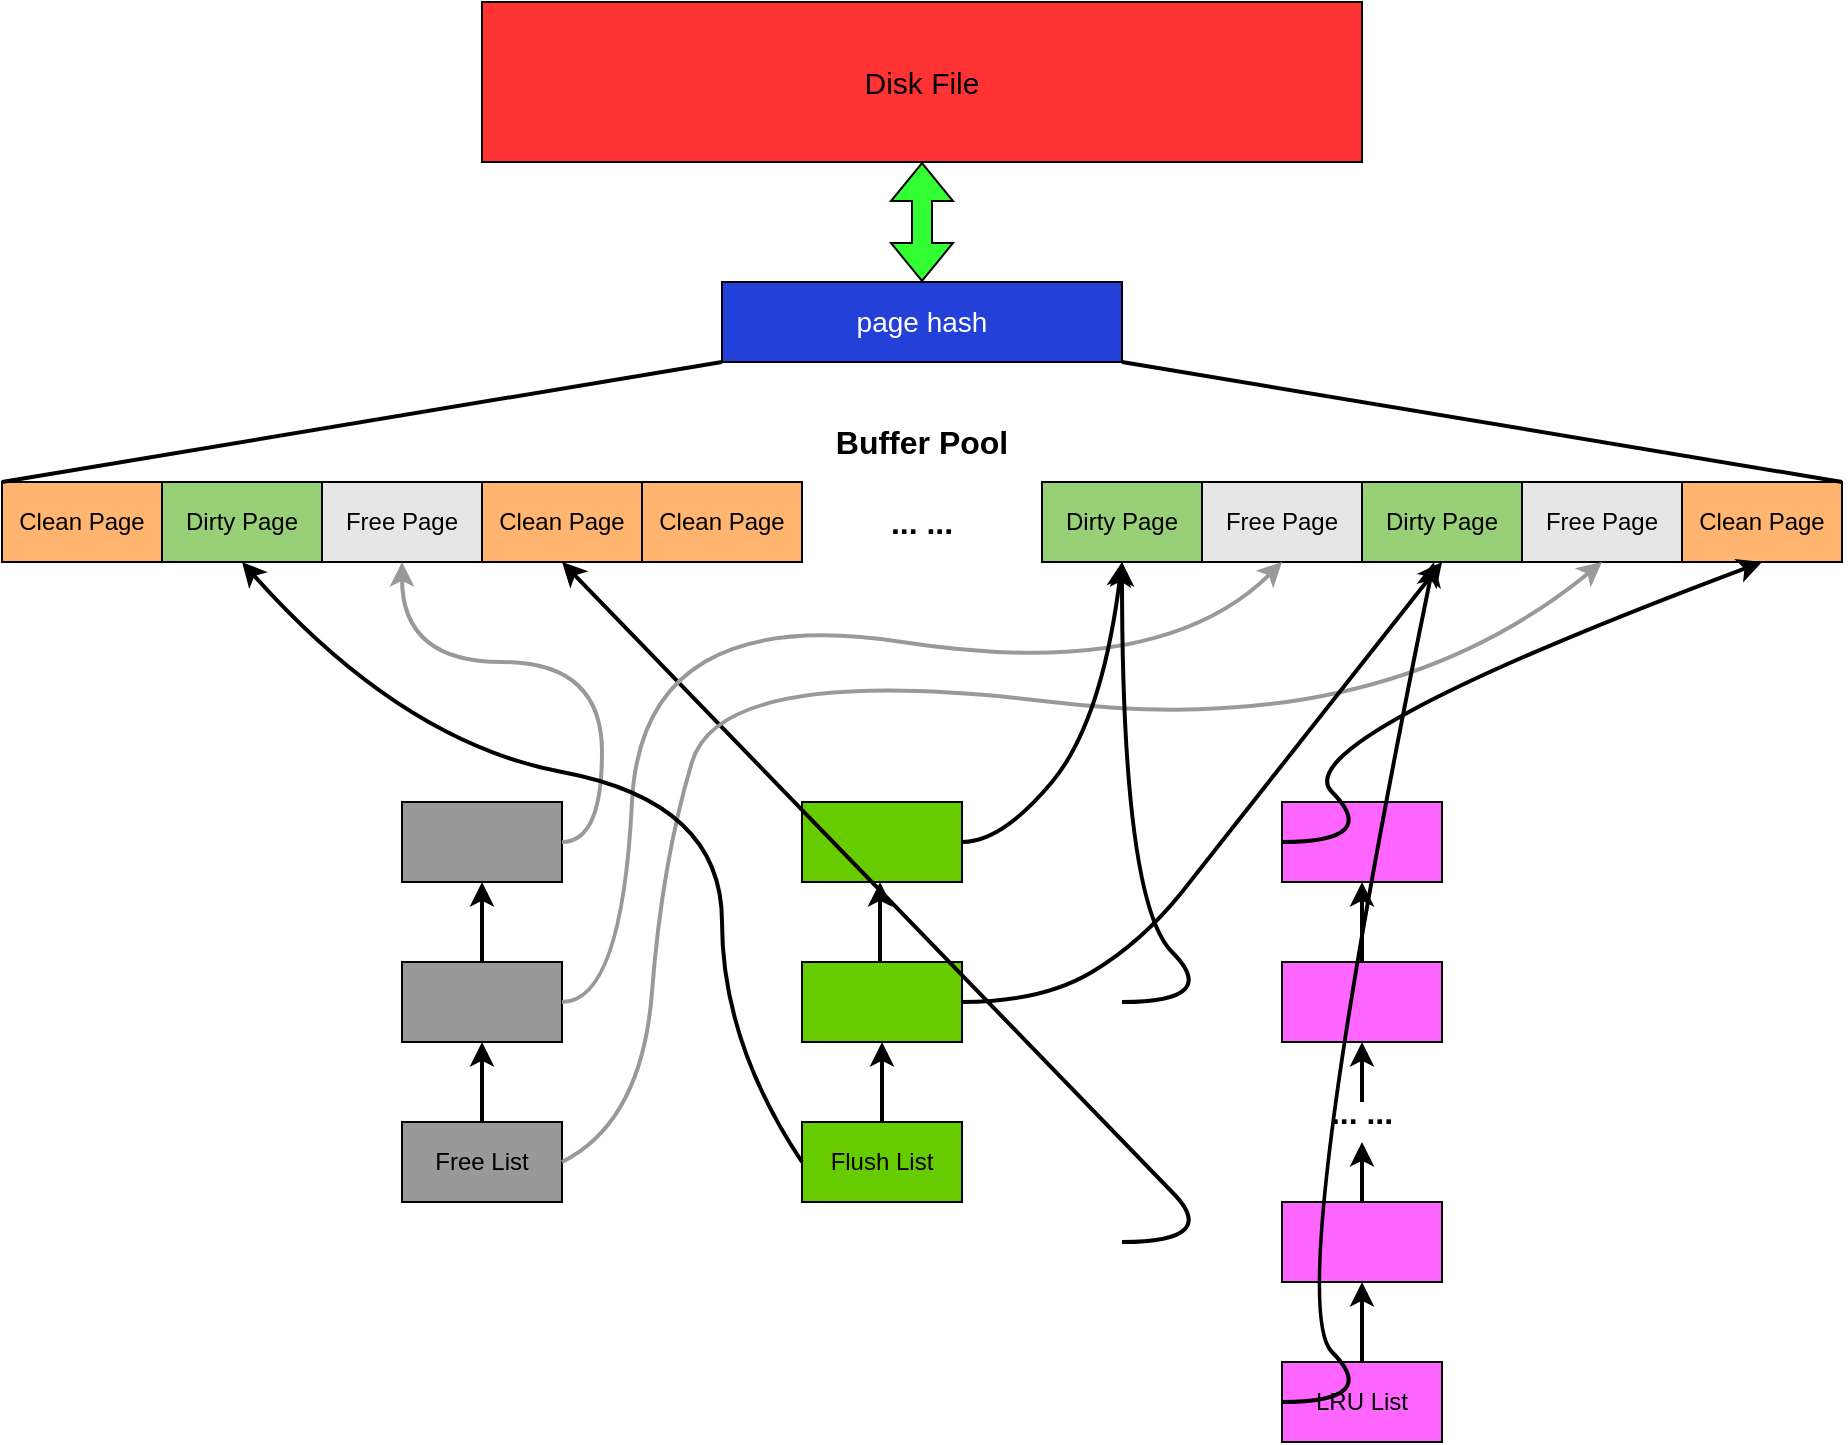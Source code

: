 <mxfile version="15.5.0" type="github">
  <diagram id="9WIEA_USxD3bGntZU9fi" name="innodb-memory-management">
    <mxGraphModel dx="837" dy="550" grid="1" gridSize="10" guides="1" tooltips="1" connect="1" arrows="1" fold="1" page="1" pageScale="1" pageWidth="850" pageHeight="1100" math="0" shadow="0">
      <root>
        <mxCell id="0" />
        <mxCell id="1" parent="0" />
        <mxCell id="D5N4CXHXUzBSK73f73w--1" value="&lt;font style=&quot;font-size: 15px&quot;&gt;Disk File&lt;/font&gt;" style="rounded=0;whiteSpace=wrap;html=1;fillColor=#FF3333;" vertex="1" parent="1">
          <mxGeometry x="320" y="80" width="440" height="80" as="geometry" />
        </mxCell>
        <mxCell id="D5N4CXHXUzBSK73f73w--2" value="Clean Page" style="rounded=0;whiteSpace=wrap;html=1;fillColor=#FFB570;" vertex="1" parent="1">
          <mxGeometry x="80" y="320" width="80" height="40" as="geometry" />
        </mxCell>
        <mxCell id="D5N4CXHXUzBSK73f73w--3" value="&lt;font style=&quot;font-size: 14px&quot; color=&quot;#ffffff&quot;&gt;page hash&lt;/font&gt;" style="rounded=0;whiteSpace=wrap;html=1;fillColor=#2341D9;" vertex="1" parent="1">
          <mxGeometry x="440" y="220" width="200" height="40" as="geometry" />
        </mxCell>
        <mxCell id="D5N4CXHXUzBSK73f73w--4" value="" style="rounded=0;whiteSpace=wrap;html=1;fillColor=#FF66FF;" vertex="1" parent="1">
          <mxGeometry x="720" y="480" width="80" height="40" as="geometry" />
        </mxCell>
        <mxCell id="D5N4CXHXUzBSK73f73w--5" value="" style="rounded=0;whiteSpace=wrap;html=1;fillColor=#999999;" vertex="1" parent="1">
          <mxGeometry x="280" y="480" width="80" height="40" as="geometry" />
        </mxCell>
        <mxCell id="D5N4CXHXUzBSK73f73w--6" value="" style="rounded=0;whiteSpace=wrap;html=1;fillColor=#66CC00;" vertex="1" parent="1">
          <mxGeometry x="480" y="480" width="80" height="40" as="geometry" />
        </mxCell>
        <mxCell id="D5N4CXHXUzBSK73f73w--7" value="Dirty Page" style="rounded=0;whiteSpace=wrap;html=1;fillColor=#97D077;" vertex="1" parent="1">
          <mxGeometry x="160" y="320" width="80" height="40" as="geometry" />
        </mxCell>
        <mxCell id="D5N4CXHXUzBSK73f73w--8" value="Clean Page" style="rounded=0;whiteSpace=wrap;html=1;fillColor=#FFB570;" vertex="1" parent="1">
          <mxGeometry x="400" y="320" width="80" height="40" as="geometry" />
        </mxCell>
        <mxCell id="D5N4CXHXUzBSK73f73w--9" value="Free Page" style="rounded=0;whiteSpace=wrap;html=1;fillColor=#E6E6E6;" vertex="1" parent="1">
          <mxGeometry x="240" y="320" width="80" height="40" as="geometry" />
        </mxCell>
        <mxCell id="D5N4CXHXUzBSK73f73w--10" value="Clean Page" style="rounded=0;whiteSpace=wrap;html=1;fillColor=#FFB570;" vertex="1" parent="1">
          <mxGeometry x="320" y="320" width="80" height="40" as="geometry" />
        </mxCell>
        <mxCell id="D5N4CXHXUzBSK73f73w--11" value="Dirty Page" style="rounded=0;whiteSpace=wrap;html=1;fillColor=#97D077;" vertex="1" parent="1">
          <mxGeometry x="600" y="320" width="80" height="40" as="geometry" />
        </mxCell>
        <mxCell id="D5N4CXHXUzBSK73f73w--12" value="Free Page" style="rounded=0;whiteSpace=wrap;html=1;fillColor=#E6E6E6;" vertex="1" parent="1">
          <mxGeometry x="680" y="320" width="80" height="40" as="geometry" />
        </mxCell>
        <mxCell id="D5N4CXHXUzBSK73f73w--13" value="Clean Page" style="rounded=0;whiteSpace=wrap;html=1;fillColor=#FFB570;" vertex="1" parent="1">
          <mxGeometry x="920" y="320" width="80" height="40" as="geometry" />
        </mxCell>
        <mxCell id="D5N4CXHXUzBSK73f73w--14" value="Dirty Page" style="rounded=0;whiteSpace=wrap;html=1;fillColor=#97D077;" vertex="1" parent="1">
          <mxGeometry x="760" y="320" width="80" height="40" as="geometry" />
        </mxCell>
        <mxCell id="D5N4CXHXUzBSK73f73w--15" value="Free Page" style="rounded=0;whiteSpace=wrap;html=1;fillColor=#E6E6E6;" vertex="1" parent="1">
          <mxGeometry x="840" y="320" width="80" height="40" as="geometry" />
        </mxCell>
        <mxCell id="D5N4CXHXUzBSK73f73w--16" value="" style="shape=flexArrow;endArrow=classic;html=1;rounded=0;fontSize=14;fontColor=#FFFFFF;startArrow=block;entryX=0.5;entryY=1;entryDx=0;entryDy=0;fillColor=#33FF33;" edge="1" parent="1" target="D5N4CXHXUzBSK73f73w--1">
          <mxGeometry width="50" height="50" relative="1" as="geometry">
            <mxPoint x="540" y="220" as="sourcePoint" />
            <mxPoint x="590" y="170" as="targetPoint" />
          </mxGeometry>
        </mxCell>
        <mxCell id="D5N4CXHXUzBSK73f73w--17" value="" style="endArrow=none;html=1;rounded=0;fontSize=14;fontColor=#FFFFFF;strokeColor=#000000;fillColor=#33FF33;entryX=0;entryY=0;entryDx=0;entryDy=0;exitX=0;exitY=1;exitDx=0;exitDy=0;strokeWidth=2;endFill=0;" edge="1" parent="1" source="D5N4CXHXUzBSK73f73w--3" target="D5N4CXHXUzBSK73f73w--2">
          <mxGeometry width="50" height="50" relative="1" as="geometry">
            <mxPoint x="70" y="270" as="sourcePoint" />
            <mxPoint x="120" y="220" as="targetPoint" />
          </mxGeometry>
        </mxCell>
        <mxCell id="D5N4CXHXUzBSK73f73w--18" value="" style="endArrow=none;html=1;rounded=0;fontSize=14;fontColor=#FFFFFF;strokeColor=#000000;fillColor=#33FF33;entryX=1;entryY=0;entryDx=0;entryDy=0;exitX=0;exitY=1;exitDx=0;exitDy=0;strokeWidth=2;endFill=0;" edge="1" parent="1" target="D5N4CXHXUzBSK73f73w--13">
          <mxGeometry width="50" height="50" relative="1" as="geometry">
            <mxPoint x="640" y="260" as="sourcePoint" />
            <mxPoint x="280" y="320" as="targetPoint" />
          </mxGeometry>
        </mxCell>
        <mxCell id="D5N4CXHXUzBSK73f73w--19" value="Free List" style="rounded=0;whiteSpace=wrap;html=1;fillColor=#999999;" vertex="1" parent="1">
          <mxGeometry x="280" y="640" width="80" height="40" as="geometry" />
        </mxCell>
        <mxCell id="D5N4CXHXUzBSK73f73w--20" value="" style="rounded=0;whiteSpace=wrap;html=1;fillColor=#999999;" vertex="1" parent="1">
          <mxGeometry x="280" y="560" width="80" height="40" as="geometry" />
        </mxCell>
        <mxCell id="D5N4CXHXUzBSK73f73w--21" value="" style="endArrow=classic;html=1;rounded=0;fontSize=14;fontColor=#FFFFFF;strokeColor=#000000;strokeWidth=2;fillColor=#33FF33;exitX=0.5;exitY=0;exitDx=0;exitDy=0;entryX=0.5;entryY=1;entryDx=0;entryDy=0;" edge="1" parent="1" source="D5N4CXHXUzBSK73f73w--20" target="D5N4CXHXUzBSK73f73w--5">
          <mxGeometry width="50" height="50" relative="1" as="geometry">
            <mxPoint x="500" y="550" as="sourcePoint" />
            <mxPoint x="550" y="500" as="targetPoint" />
          </mxGeometry>
        </mxCell>
        <mxCell id="D5N4CXHXUzBSK73f73w--22" value="" style="endArrow=classic;html=1;rounded=0;fontSize=14;fontColor=#FFFFFF;strokeColor=#000000;strokeWidth=2;fillColor=#33FF33;exitX=0.5;exitY=0;exitDx=0;exitDy=0;entryX=0.5;entryY=1;entryDx=0;entryDy=0;" edge="1" parent="1">
          <mxGeometry width="50" height="50" relative="1" as="geometry">
            <mxPoint x="320" y="640" as="sourcePoint" />
            <mxPoint x="320" y="600" as="targetPoint" />
          </mxGeometry>
        </mxCell>
        <mxCell id="D5N4CXHXUzBSK73f73w--23" value="Flush List" style="rounded=0;whiteSpace=wrap;html=1;fillColor=#66CC00;" vertex="1" parent="1">
          <mxGeometry x="480" y="640" width="80" height="40" as="geometry" />
        </mxCell>
        <mxCell id="D5N4CXHXUzBSK73f73w--24" value="" style="rounded=0;whiteSpace=wrap;html=1;fillColor=#66CC00;" vertex="1" parent="1">
          <mxGeometry x="480" y="560" width="80" height="40" as="geometry" />
        </mxCell>
        <mxCell id="D5N4CXHXUzBSK73f73w--25" value="" style="endArrow=classic;html=1;rounded=0;fontSize=14;fontColor=#FFFFFF;strokeColor=#000000;strokeWidth=2;fillColor=#33FF33;exitX=0.5;exitY=0;exitDx=0;exitDy=0;entryX=0.5;entryY=1;entryDx=0;entryDy=0;" edge="1" parent="1">
          <mxGeometry width="50" height="50" relative="1" as="geometry">
            <mxPoint x="519" y="560" as="sourcePoint" />
            <mxPoint x="519" y="520" as="targetPoint" />
          </mxGeometry>
        </mxCell>
        <mxCell id="D5N4CXHXUzBSK73f73w--26" value="" style="endArrow=classic;html=1;rounded=0;fontSize=14;fontColor=#FFFFFF;strokeColor=#000000;strokeWidth=2;fillColor=#33FF33;exitX=0.5;exitY=0;exitDx=0;exitDy=0;entryX=0.5;entryY=1;entryDx=0;entryDy=0;" edge="1" parent="1">
          <mxGeometry width="50" height="50" relative="1" as="geometry">
            <mxPoint x="520" y="640" as="sourcePoint" />
            <mxPoint x="520" y="600" as="targetPoint" />
          </mxGeometry>
        </mxCell>
        <mxCell id="D5N4CXHXUzBSK73f73w--27" value="LRU List" style="rounded=0;whiteSpace=wrap;html=1;fillColor=#FF66FF;" vertex="1" parent="1">
          <mxGeometry x="720" y="760" width="80" height="40" as="geometry" />
        </mxCell>
        <mxCell id="D5N4CXHXUzBSK73f73w--28" value="" style="rounded=0;whiteSpace=wrap;html=1;fillColor=#FF66FF;" vertex="1" parent="1">
          <mxGeometry x="720" y="680" width="80" height="40" as="geometry" />
        </mxCell>
        <mxCell id="D5N4CXHXUzBSK73f73w--29" value="" style="rounded=0;whiteSpace=wrap;html=1;fillColor=#FF66FF;" vertex="1" parent="1">
          <mxGeometry x="720" y="560" width="80" height="40" as="geometry" />
        </mxCell>
        <mxCell id="D5N4CXHXUzBSK73f73w--30" value="" style="endArrow=classic;html=1;rounded=0;fontSize=14;fontColor=#FFFFFF;strokeColor=#000000;strokeWidth=2;fillColor=#33FF33;exitX=0.5;exitY=0;exitDx=0;exitDy=0;entryX=0.5;entryY=1;entryDx=0;entryDy=0;" edge="1" parent="1">
          <mxGeometry width="50" height="50" relative="1" as="geometry">
            <mxPoint x="760" y="560" as="sourcePoint" />
            <mxPoint x="760" y="520" as="targetPoint" />
          </mxGeometry>
        </mxCell>
        <mxCell id="D5N4CXHXUzBSK73f73w--31" value="" style="endArrow=classic;html=1;rounded=0;fontSize=14;fontColor=#FFFFFF;strokeColor=#000000;strokeWidth=2;fillColor=#33FF33;entryX=0.5;entryY=1;entryDx=0;entryDy=0;" edge="1" parent="1">
          <mxGeometry width="50" height="50" relative="1" as="geometry">
            <mxPoint x="760" y="630" as="sourcePoint" />
            <mxPoint x="760" y="600" as="targetPoint" />
          </mxGeometry>
        </mxCell>
        <mxCell id="D5N4CXHXUzBSK73f73w--32" value="" style="endArrow=classic;html=1;rounded=0;fontSize=14;fontColor=#FFFFFF;strokeColor=#000000;strokeWidth=2;fillColor=#33FF33;exitX=0.5;exitY=0;exitDx=0;exitDy=0;entryX=0.5;entryY=1;entryDx=0;entryDy=0;" edge="1" parent="1">
          <mxGeometry width="50" height="50" relative="1" as="geometry">
            <mxPoint x="760" y="760" as="sourcePoint" />
            <mxPoint x="760" y="720" as="targetPoint" />
          </mxGeometry>
        </mxCell>
        <mxCell id="D5N4CXHXUzBSK73f73w--33" value="" style="curved=1;endArrow=classic;html=1;rounded=0;fontSize=14;fontColor=#FFFFFF;strokeColor=#000000;strokeWidth=2;fillColor=#33FF33;entryX=0.5;entryY=1;entryDx=0;entryDy=0;" edge="1" parent="1" target="D5N4CXHXUzBSK73f73w--10">
          <mxGeometry width="50" height="50" relative="1" as="geometry">
            <mxPoint x="640" y="700" as="sourcePoint" />
            <mxPoint x="690" y="650" as="targetPoint" />
            <Array as="points">
              <mxPoint x="690" y="700" />
              <mxPoint x="640" y="650" />
            </Array>
          </mxGeometry>
        </mxCell>
        <mxCell id="D5N4CXHXUzBSK73f73w--34" value="" style="endArrow=classic;html=1;rounded=0;fontSize=14;fontColor=#FFFFFF;strokeColor=#999999;strokeWidth=2;fillColor=#33FF33;entryX=0.5;entryY=1;entryDx=0;entryDy=0;edgeStyle=orthogonalEdgeStyle;elbow=vertical;curved=1;" edge="1" parent="1" target="D5N4CXHXUzBSK73f73w--9">
          <mxGeometry width="50" height="50" relative="1" as="geometry">
            <mxPoint x="360" y="500" as="sourcePoint" />
            <mxPoint x="410" y="450" as="targetPoint" />
            <Array as="points">
              <mxPoint x="380" y="500" />
              <mxPoint x="380" y="410" />
              <mxPoint x="280" y="410" />
            </Array>
          </mxGeometry>
        </mxCell>
        <mxCell id="D5N4CXHXUzBSK73f73w--35" value="" style="curved=1;endArrow=classic;html=1;rounded=0;fontSize=14;fontColor=#FFFFFF;strokeColor=#999999;strokeWidth=2;fillColor=#33FF33;entryX=0.5;entryY=1;entryDx=0;entryDy=0;" edge="1" parent="1" target="D5N4CXHXUzBSK73f73w--15">
          <mxGeometry width="50" height="50" relative="1" as="geometry">
            <mxPoint x="360" y="660" as="sourcePoint" />
            <mxPoint x="410" y="610" as="targetPoint" />
            <Array as="points">
              <mxPoint x="400" y="640" />
              <mxPoint x="410" y="510" />
              <mxPoint x="440" y="410" />
              <mxPoint x="770" y="450" />
            </Array>
          </mxGeometry>
        </mxCell>
        <mxCell id="D5N4CXHXUzBSK73f73w--36" value="" style="curved=1;endArrow=classic;html=1;rounded=0;fontSize=14;fontColor=#FFFFFF;strokeColor=#999999;strokeWidth=2;fillColor=#33FF33;entryX=0.5;entryY=1;entryDx=0;entryDy=0;" edge="1" parent="1" target="D5N4CXHXUzBSK73f73w--12">
          <mxGeometry width="50" height="50" relative="1" as="geometry">
            <mxPoint x="360" y="580" as="sourcePoint" />
            <mxPoint x="410" y="530" as="targetPoint" />
            <Array as="points">
              <mxPoint x="390" y="580" />
              <mxPoint x="400" y="380" />
              <mxPoint x="660" y="420" />
            </Array>
          </mxGeometry>
        </mxCell>
        <mxCell id="D5N4CXHXUzBSK73f73w--37" value="" style="curved=1;endArrow=classic;html=1;rounded=0;fontSize=14;fontColor=#FFFFFF;strokeColor=#000000;strokeWidth=2;fillColor=#33FF33;entryX=0.5;entryY=1;entryDx=0;entryDy=0;exitX=0;exitY=0.5;exitDx=0;exitDy=0;" edge="1" parent="1" source="D5N4CXHXUzBSK73f73w--23" target="D5N4CXHXUzBSK73f73w--7">
          <mxGeometry width="50" height="50" relative="1" as="geometry">
            <mxPoint x="440" y="660" as="sourcePoint" />
            <mxPoint x="490" y="610" as="targetPoint" />
            <Array as="points">
              <mxPoint x="440" y="600" />
              <mxPoint x="440" y="480" />
              <mxPoint x="280" y="450" />
            </Array>
          </mxGeometry>
        </mxCell>
        <mxCell id="D5N4CXHXUzBSK73f73w--38" value="" style="endArrow=classic;html=1;fontSize=14;fontColor=#FFFFFF;strokeColor=#000000;strokeWidth=2;fillColor=#33FF33;entryX=0.5;entryY=1;entryDx=0;entryDy=0;exitX=1;exitY=0.5;exitDx=0;exitDy=0;curved=1;sketch=0;" edge="1" parent="1" source="D5N4CXHXUzBSK73f73w--24" target="D5N4CXHXUzBSK73f73w--14">
          <mxGeometry width="50" height="50" relative="1" as="geometry">
            <mxPoint x="520" y="580" as="sourcePoint" />
            <mxPoint x="570" y="530" as="targetPoint" />
            <Array as="points">
              <mxPoint x="600" y="580" />
              <mxPoint x="650" y="550" />
              <mxPoint x="690" y="500" />
            </Array>
          </mxGeometry>
        </mxCell>
        <mxCell id="D5N4CXHXUzBSK73f73w--39" value="" style="curved=1;endArrow=classic;html=1;rounded=0;fontSize=14;fontColor=#FFFFFF;strokeColor=#000000;strokeWidth=2;fillColor=#33FF33;entryX=0.5;entryY=1;entryDx=0;entryDy=0;" edge="1" parent="1" target="D5N4CXHXUzBSK73f73w--11">
          <mxGeometry width="50" height="50" relative="1" as="geometry">
            <mxPoint x="560" y="500" as="sourcePoint" />
            <mxPoint x="570" y="450" as="targetPoint" />
            <Array as="points">
              <mxPoint x="580" y="500" />
              <mxPoint x="630" y="440" />
            </Array>
          </mxGeometry>
        </mxCell>
        <mxCell id="D5N4CXHXUzBSK73f73w--40" value="" style="endArrow=classic;html=1;rounded=0;fontSize=14;fontColor=#FFFFFF;strokeColor=#000000;strokeWidth=2;fillColor=#33FF33;entryX=0.5;entryY=1;entryDx=0;entryDy=0;" edge="1" parent="1">
          <mxGeometry width="50" height="50" relative="1" as="geometry">
            <mxPoint x="760" y="680" as="sourcePoint" />
            <mxPoint x="760" y="650" as="targetPoint" />
          </mxGeometry>
        </mxCell>
        <mxCell id="D5N4CXHXUzBSK73f73w--41" value="&lt;font color=&quot;#000000&quot; size=&quot;1&quot;&gt;&lt;b style=&quot;font-size: 16px&quot;&gt;... ...&lt;/b&gt;&lt;/font&gt;" style="text;html=1;strokeColor=none;fillColor=none;align=center;verticalAlign=middle;whiteSpace=wrap;rounded=0;fontSize=14;fontColor=#FFFFFF;" vertex="1" parent="1">
          <mxGeometry x="730" y="620" width="60" height="30" as="geometry" />
        </mxCell>
        <mxCell id="D5N4CXHXUzBSK73f73w--42" value="&lt;font color=&quot;#000000&quot; size=&quot;1&quot;&gt;&lt;b style=&quot;font-size: 16px&quot;&gt;... ...&lt;/b&gt;&lt;/font&gt;" style="text;html=1;strokeColor=none;fillColor=none;align=center;verticalAlign=middle;whiteSpace=wrap;rounded=0;fontSize=14;fontColor=#FFFFFF;" vertex="1" parent="1">
          <mxGeometry x="510" y="320" width="60" height="40" as="geometry" />
        </mxCell>
        <mxCell id="D5N4CXHXUzBSK73f73w--43" value="&lt;font color=&quot;#000000&quot; size=&quot;1&quot;&gt;&lt;b style=&quot;font-size: 16px&quot;&gt;Buffer Pool&lt;/b&gt;&lt;/font&gt;" style="text;html=1;strokeColor=none;fillColor=none;align=center;verticalAlign=middle;whiteSpace=wrap;rounded=0;fontSize=14;fontColor=#FFFFFF;" vertex="1" parent="1">
          <mxGeometry x="480" y="280" width="120" height="40" as="geometry" />
        </mxCell>
        <mxCell id="D5N4CXHXUzBSK73f73w--44" value="" style="curved=1;endArrow=classic;html=1;rounded=0;fontSize=14;fontColor=#FFFFFF;strokeColor=#000000;strokeWidth=2;fillColor=#33FF33;" edge="1" parent="1" target="D5N4CXHXUzBSK73f73w--14">
          <mxGeometry width="50" height="50" relative="1" as="geometry">
            <mxPoint x="720" y="780" as="sourcePoint" />
            <mxPoint x="770" y="730" as="targetPoint" />
            <Array as="points">
              <mxPoint x="770" y="780" />
              <mxPoint x="720" y="730" />
            </Array>
          </mxGeometry>
        </mxCell>
        <mxCell id="D5N4CXHXUzBSK73f73w--45" value="" style="curved=1;endArrow=classic;html=1;rounded=0;fontSize=14;fontColor=#FFFFFF;strokeColor=#000000;strokeWidth=2;fillColor=#33FF33;entryX=0.5;entryY=1;entryDx=0;entryDy=0;" edge="1" parent="1" target="D5N4CXHXUzBSK73f73w--13">
          <mxGeometry width="50" height="50" relative="1" as="geometry">
            <mxPoint x="720" y="500" as="sourcePoint" />
            <mxPoint x="770" y="450" as="targetPoint" />
            <Array as="points">
              <mxPoint x="770" y="500" />
              <mxPoint x="720" y="450" />
            </Array>
          </mxGeometry>
        </mxCell>
        <mxCell id="D5N4CXHXUzBSK73f73w--46" value="" style="curved=1;endArrow=classic;html=1;rounded=0;fontSize=14;fontColor=#FFFFFF;strokeColor=#000000;strokeWidth=2;fillColor=#33FF33;entryX=0.5;entryY=1;entryDx=0;entryDy=0;" edge="1" parent="1" target="D5N4CXHXUzBSK73f73w--11">
          <mxGeometry width="50" height="50" relative="1" as="geometry">
            <mxPoint x="640" y="580" as="sourcePoint" />
            <mxPoint x="690" y="530" as="targetPoint" />
            <Array as="points">
              <mxPoint x="690" y="580" />
              <mxPoint x="640" y="530" />
            </Array>
          </mxGeometry>
        </mxCell>
      </root>
    </mxGraphModel>
  </diagram>
</mxfile>
